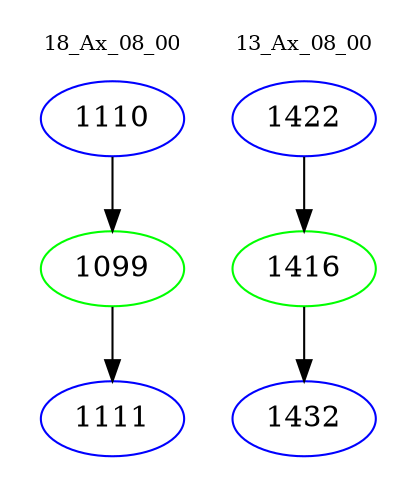 digraph{
subgraph cluster_0 {
color = white
label = "18_Ax_08_00";
fontsize=10;
T0_1110 [label="1110", color="blue"]
T0_1110 -> T0_1099 [color="black"]
T0_1099 [label="1099", color="green"]
T0_1099 -> T0_1111 [color="black"]
T0_1111 [label="1111", color="blue"]
}
subgraph cluster_1 {
color = white
label = "13_Ax_08_00";
fontsize=10;
T1_1422 [label="1422", color="blue"]
T1_1422 -> T1_1416 [color="black"]
T1_1416 [label="1416", color="green"]
T1_1416 -> T1_1432 [color="black"]
T1_1432 [label="1432", color="blue"]
}
}

